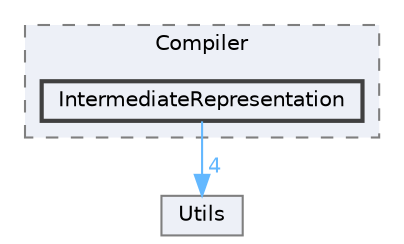digraph "/Users/fola/Documents/ArkScript/Ark/include/Ark/Compiler/IntermediateRepresentation"
{
 // INTERACTIVE_SVG=YES
 // LATEX_PDF_SIZE
  bgcolor="transparent";
  edge [fontname=Helvetica,fontsize=10,labelfontname=Helvetica,labelfontsize=10];
  node [fontname=Helvetica,fontsize=10,shape=box,height=0.2,width=0.4];
  compound=true
  subgraph clusterdir_e4f19535f57335fb80a0267cec25bf70 {
    graph [ bgcolor="#edf0f7", pencolor="grey50", label="Compiler", fontname=Helvetica,fontsize=10 style="filled,dashed", URL="dir_e4f19535f57335fb80a0267cec25bf70.html",tooltip=""]
  dir_ad45c69e33d564afb397466bf2d991f2 [label="IntermediateRepresentation", fillcolor="#edf0f7", color="grey25", style="filled,bold", URL="dir_ad45c69e33d564afb397466bf2d991f2.html",tooltip=""];
  }
  dir_33906bab6f1f9d0f271eb499b90a96b5 [label="Utils", fillcolor="#edf0f7", color="grey50", style="filled", URL="dir_33906bab6f1f9d0f271eb499b90a96b5.html",tooltip=""];
  dir_ad45c69e33d564afb397466bf2d991f2->dir_33906bab6f1f9d0f271eb499b90a96b5 [headlabel="4", labeldistance=1.5 headhref="dir_000015_000030.html" href="dir_000015_000030.html" color="steelblue1" fontcolor="steelblue1"];
}
